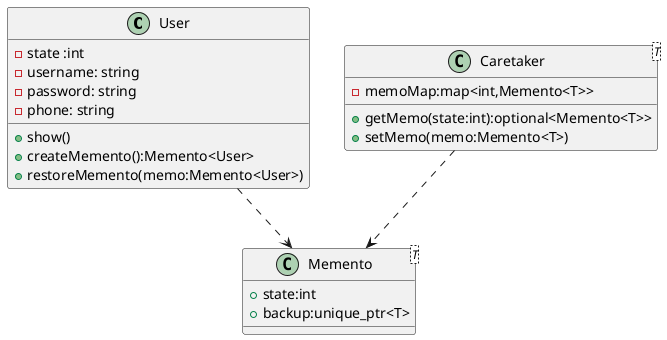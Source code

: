 @startuml

class User{
-state :int
-username: string
-password: string
-phone: string
+show()
+createMemento():Memento<User>
+restoreMemento(memo:Memento<User>)
}

class Memento<T>{
+state:int
+backup:unique_ptr<T>
}

class Caretaker<T>{
-memoMap:map<int,Memento<T>>
+getMemo(state:int):optional<Memento<T>>
+setMemo(memo:Memento<T>)
}

User ..> Memento
Caretaker ..>Memento
@enduml
